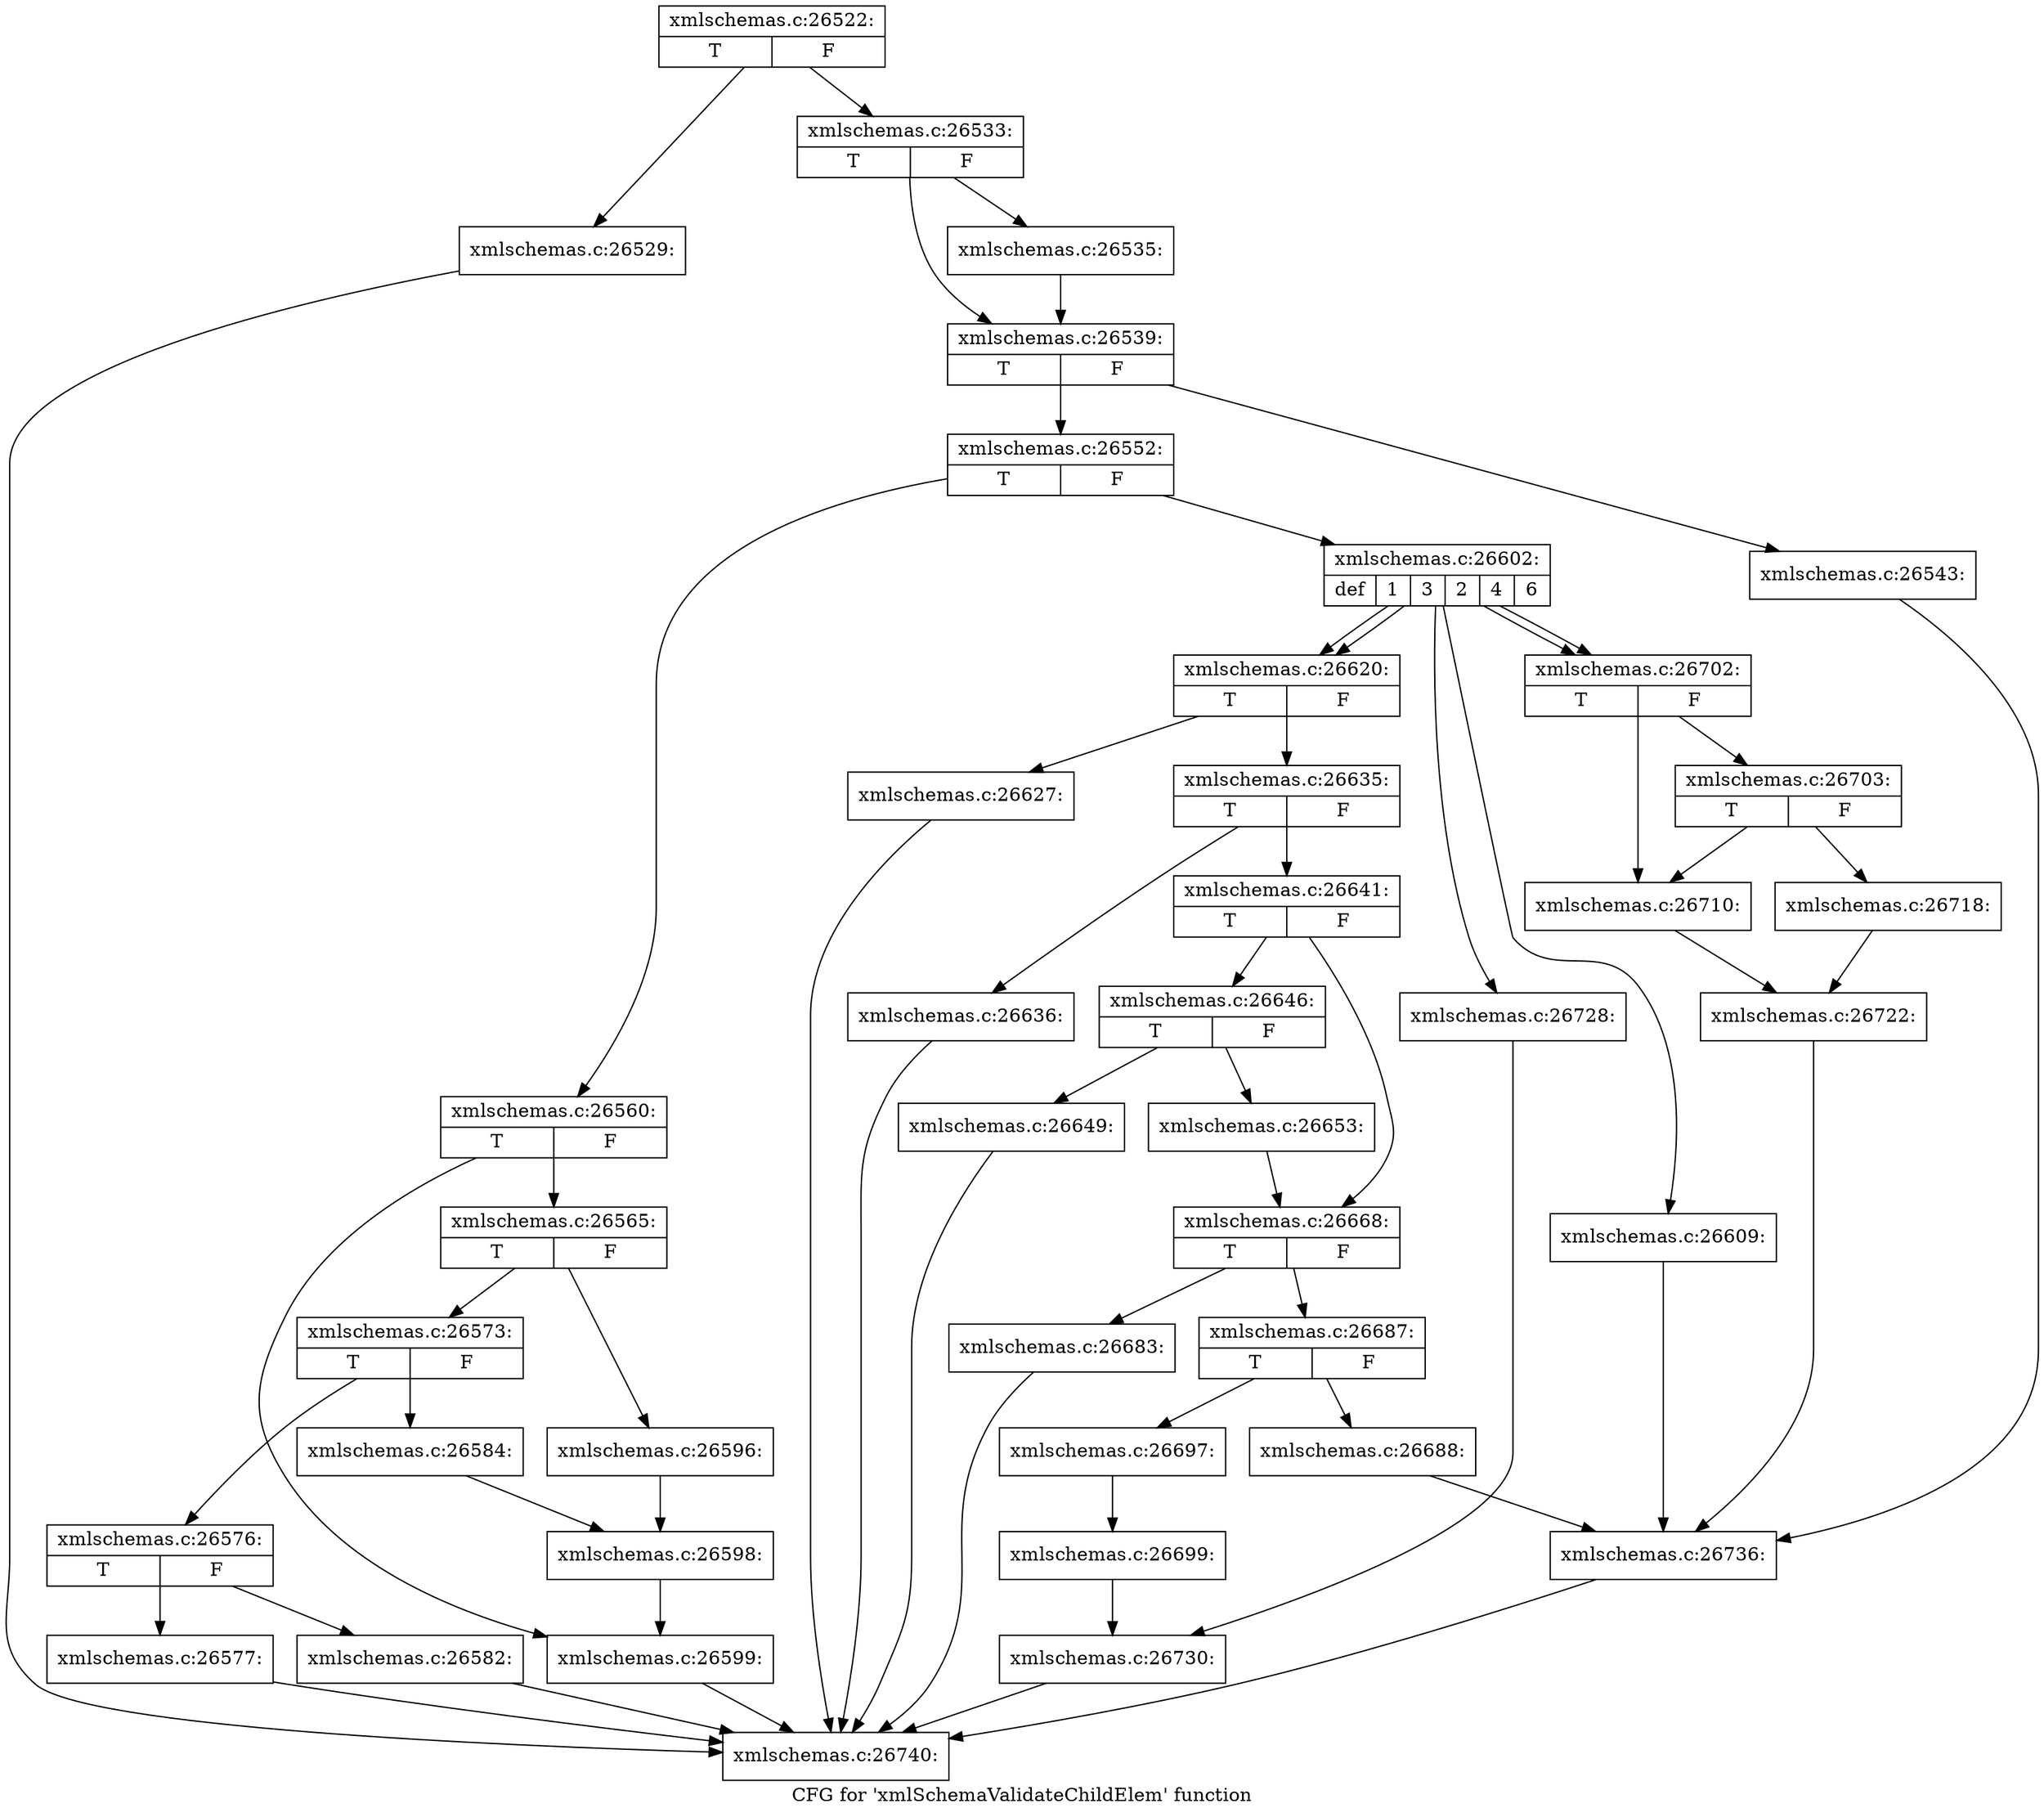 digraph "CFG for 'xmlSchemaValidateChildElem' function" {
	label="CFG for 'xmlSchemaValidateChildElem' function";

	Node0x55d0267746a0 [shape=record,label="{xmlschemas.c:26522:|{<s0>T|<s1>F}}"];
	Node0x55d0267746a0 -> Node0x55d026775480;
	Node0x55d0267746a0 -> Node0x55d0267754d0;
	Node0x55d026775480 [shape=record,label="{xmlschemas.c:26529:}"];
	Node0x55d026775480 -> Node0x55d0267746f0;
	Node0x55d0267754d0 [shape=record,label="{xmlschemas.c:26533:|{<s0>T|<s1>F}}"];
	Node0x55d0267754d0 -> Node0x55d026776550;
	Node0x55d0267754d0 -> Node0x55d0267765a0;
	Node0x55d026776550 [shape=record,label="{xmlschemas.c:26535:}"];
	Node0x55d026776550 -> Node0x55d0267765a0;
	Node0x55d0267765a0 [shape=record,label="{xmlschemas.c:26539:|{<s0>T|<s1>F}}"];
	Node0x55d0267765a0 -> Node0x55d026776df0;
	Node0x55d0267765a0 -> Node0x55d026776e40;
	Node0x55d026776df0 [shape=record,label="{xmlschemas.c:26543:}"];
	Node0x55d026776df0 -> Node0x55d026778a70;
	Node0x55d026776e40 [shape=record,label="{xmlschemas.c:26552:|{<s0>T|<s1>F}}"];
	Node0x55d026776e40 -> Node0x55d026778ec0;
	Node0x55d026776e40 -> Node0x55d026778f10;
	Node0x55d026778ec0 [shape=record,label="{xmlschemas.c:26560:|{<s0>T|<s1>F}}"];
	Node0x55d026778ec0 -> Node0x55d026779f70;
	Node0x55d026778ec0 -> Node0x55d026779fc0;
	Node0x55d026779f70 [shape=record,label="{xmlschemas.c:26565:|{<s0>T|<s1>F}}"];
	Node0x55d026779f70 -> Node0x55d02677aa50;
	Node0x55d026779f70 -> Node0x55d02677aaf0;
	Node0x55d02677aa50 [shape=record,label="{xmlschemas.c:26573:|{<s0>T|<s1>F}}"];
	Node0x55d02677aa50 -> Node0x55d02677bdc0;
	Node0x55d02677aa50 -> Node0x55d02677be10;
	Node0x55d02677bdc0 [shape=record,label="{xmlschemas.c:26576:|{<s0>T|<s1>F}}"];
	Node0x55d02677bdc0 -> Node0x55d02677c140;
	Node0x55d02677bdc0 -> Node0x55d02677c190;
	Node0x55d02677c140 [shape=record,label="{xmlschemas.c:26577:}"];
	Node0x55d02677c140 -> Node0x55d0267746f0;
	Node0x55d02677c190 [shape=record,label="{xmlschemas.c:26582:}"];
	Node0x55d02677c190 -> Node0x55d0267746f0;
	Node0x55d02677be10 [shape=record,label="{xmlschemas.c:26584:}"];
	Node0x55d02677be10 -> Node0x55d02677aaa0;
	Node0x55d02677aaf0 [shape=record,label="{xmlschemas.c:26596:}"];
	Node0x55d02677aaf0 -> Node0x55d02677aaa0;
	Node0x55d02677aaa0 [shape=record,label="{xmlschemas.c:26598:}"];
	Node0x55d02677aaa0 -> Node0x55d026779fc0;
	Node0x55d026779fc0 [shape=record,label="{xmlschemas.c:26599:}"];
	Node0x55d026779fc0 -> Node0x55d0267746f0;
	Node0x55d026778f10 [shape=record,label="{xmlschemas.c:26602:|{<s0>def|<s1>1|<s2>3|<s3>2|<s4>4|<s5>6}}"];
	Node0x55d026778f10 -> Node0x55d02677d7b0;
	Node0x55d026778f10 -> Node0x55d02677daf0;
	Node0x55d026778f10 -> Node0x55d02677ec40;
	Node0x55d026778f10 -> Node0x55d02677ec40;
	Node0x55d026778f10 -> Node0x55d026783190;
	Node0x55d026778f10 -> Node0x55d026783190;
	Node0x55d02677daf0 [shape=record,label="{xmlschemas.c:26609:}"];
	Node0x55d02677daf0 -> Node0x55d026778a70;
	Node0x55d02677ec40 [shape=record,label="{xmlschemas.c:26620:|{<s0>T|<s1>F}}"];
	Node0x55d02677ec40 -> Node0x55d02677fb30;
	Node0x55d02677ec40 -> Node0x55d02677fb80;
	Node0x55d02677fb30 [shape=record,label="{xmlschemas.c:26627:}"];
	Node0x55d02677fb30 -> Node0x55d0267746f0;
	Node0x55d02677fb80 [shape=record,label="{xmlschemas.c:26635:|{<s0>T|<s1>F}}"];
	Node0x55d02677fb80 -> Node0x55d0267805b0;
	Node0x55d02677fb80 -> Node0x55d026780600;
	Node0x55d0267805b0 [shape=record,label="{xmlschemas.c:26636:}"];
	Node0x55d0267805b0 -> Node0x55d0267746f0;
	Node0x55d026780600 [shape=record,label="{xmlschemas.c:26641:|{<s0>T|<s1>F}}"];
	Node0x55d026780600 -> Node0x55d026781350;
	Node0x55d026780600 -> Node0x55d0267813a0;
	Node0x55d026781350 [shape=record,label="{xmlschemas.c:26646:|{<s0>T|<s1>F}}"];
	Node0x55d026781350 -> Node0x55d0267833e0;
	Node0x55d026781350 -> Node0x55d026783430;
	Node0x55d0267833e0 [shape=record,label="{xmlschemas.c:26649:}"];
	Node0x55d0267833e0 -> Node0x55d0267746f0;
	Node0x55d026783430 [shape=record,label="{xmlschemas.c:26653:}"];
	Node0x55d026783430 -> Node0x55d0267813a0;
	Node0x55d0267813a0 [shape=record,label="{xmlschemas.c:26668:|{<s0>T|<s1>F}}"];
	Node0x55d0267813a0 -> Node0x55d026784b80;
	Node0x55d0267813a0 -> Node0x55d026784bd0;
	Node0x55d026784b80 [shape=record,label="{xmlschemas.c:26683:}"];
	Node0x55d026784b80 -> Node0x55d0267746f0;
	Node0x55d026784bd0 [shape=record,label="{xmlschemas.c:26687:|{<s0>T|<s1>F}}"];
	Node0x55d026784bd0 -> Node0x55d026785560;
	Node0x55d026784bd0 -> Node0x55d026785600;
	Node0x55d026785560 [shape=record,label="{xmlschemas.c:26688:}"];
	Node0x55d026785560 -> Node0x55d026778a70;
	Node0x55d026785600 [shape=record,label="{xmlschemas.c:26697:}"];
	Node0x55d026785600 -> Node0x55d0267855b0;
	Node0x55d0267855b0 [shape=record,label="{xmlschemas.c:26699:}"];
	Node0x55d0267855b0 -> Node0x55d02677d5a0;
	Node0x55d026783190 [shape=record,label="{xmlschemas.c:26702:|{<s0>T|<s1>F}}"];
	Node0x55d026783190 -> Node0x55d026787310;
	Node0x55d026783190 -> Node0x55d026787400;
	Node0x55d026787400 [shape=record,label="{xmlschemas.c:26703:|{<s0>T|<s1>F}}"];
	Node0x55d026787400 -> Node0x55d026787310;
	Node0x55d026787400 -> Node0x55d0267873b0;
	Node0x55d026787310 [shape=record,label="{xmlschemas.c:26710:}"];
	Node0x55d026787310 -> Node0x55d026787360;
	Node0x55d0267873b0 [shape=record,label="{xmlschemas.c:26718:}"];
	Node0x55d0267873b0 -> Node0x55d026787360;
	Node0x55d026787360 [shape=record,label="{xmlschemas.c:26722:}"];
	Node0x55d026787360 -> Node0x55d026778a70;
	Node0x55d02677d7b0 [shape=record,label="{xmlschemas.c:26728:}"];
	Node0x55d02677d7b0 -> Node0x55d02677d5a0;
	Node0x55d02677d5a0 [shape=record,label="{xmlschemas.c:26730:}"];
	Node0x55d02677d5a0 -> Node0x55d0267746f0;
	Node0x55d026778a70 [shape=record,label="{xmlschemas.c:26736:}"];
	Node0x55d026778a70 -> Node0x55d0267746f0;
	Node0x55d0267746f0 [shape=record,label="{xmlschemas.c:26740:}"];
}
